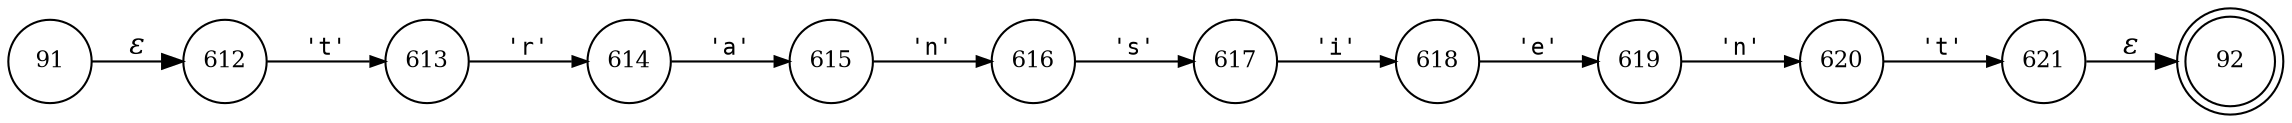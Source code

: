 digraph ATN {
rankdir=LR;
s92[fontsize=11, label="92", shape=doublecircle, fixedsize=true, width=.6];
s612[fontsize=11,label="612", shape=circle, fixedsize=true, width=.55, peripheries=1];
s613[fontsize=11,label="613", shape=circle, fixedsize=true, width=.55, peripheries=1];
s614[fontsize=11,label="614", shape=circle, fixedsize=true, width=.55, peripheries=1];
s615[fontsize=11,label="615", shape=circle, fixedsize=true, width=.55, peripheries=1];
s616[fontsize=11,label="616", shape=circle, fixedsize=true, width=.55, peripheries=1];
s617[fontsize=11,label="617", shape=circle, fixedsize=true, width=.55, peripheries=1];
s618[fontsize=11,label="618", shape=circle, fixedsize=true, width=.55, peripheries=1];
s91[fontsize=11,label="91", shape=circle, fixedsize=true, width=.55, peripheries=1];
s619[fontsize=11,label="619", shape=circle, fixedsize=true, width=.55, peripheries=1];
s620[fontsize=11,label="620", shape=circle, fixedsize=true, width=.55, peripheries=1];
s621[fontsize=11,label="621", shape=circle, fixedsize=true, width=.55, peripheries=1];
s91 -> s612 [fontname="Times-Italic", label="&epsilon;"];
s612 -> s613 [fontsize=11, fontname="Courier", arrowsize=.7, label = "'t'", arrowhead = normal];
s613 -> s614 [fontsize=11, fontname="Courier", arrowsize=.7, label = "'r'", arrowhead = normal];
s614 -> s615 [fontsize=11, fontname="Courier", arrowsize=.7, label = "'a'", arrowhead = normal];
s615 -> s616 [fontsize=11, fontname="Courier", arrowsize=.7, label = "'n'", arrowhead = normal];
s616 -> s617 [fontsize=11, fontname="Courier", arrowsize=.7, label = "'s'", arrowhead = normal];
s617 -> s618 [fontsize=11, fontname="Courier", arrowsize=.7, label = "'i'", arrowhead = normal];
s618 -> s619 [fontsize=11, fontname="Courier", arrowsize=.7, label = "'e'", arrowhead = normal];
s619 -> s620 [fontsize=11, fontname="Courier", arrowsize=.7, label = "'n'", arrowhead = normal];
s620 -> s621 [fontsize=11, fontname="Courier", arrowsize=.7, label = "'t'", arrowhead = normal];
s621 -> s92 [fontname="Times-Italic", label="&epsilon;"];
}